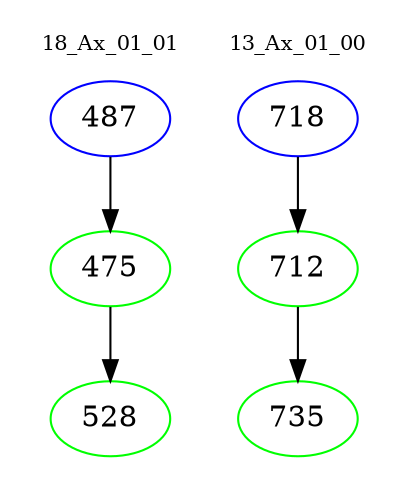 digraph{
subgraph cluster_0 {
color = white
label = "18_Ax_01_01";
fontsize=10;
T0_487 [label="487", color="blue"]
T0_487 -> T0_475 [color="black"]
T0_475 [label="475", color="green"]
T0_475 -> T0_528 [color="black"]
T0_528 [label="528", color="green"]
}
subgraph cluster_1 {
color = white
label = "13_Ax_01_00";
fontsize=10;
T1_718 [label="718", color="blue"]
T1_718 -> T1_712 [color="black"]
T1_712 [label="712", color="green"]
T1_712 -> T1_735 [color="black"]
T1_735 [label="735", color="green"]
}
}
